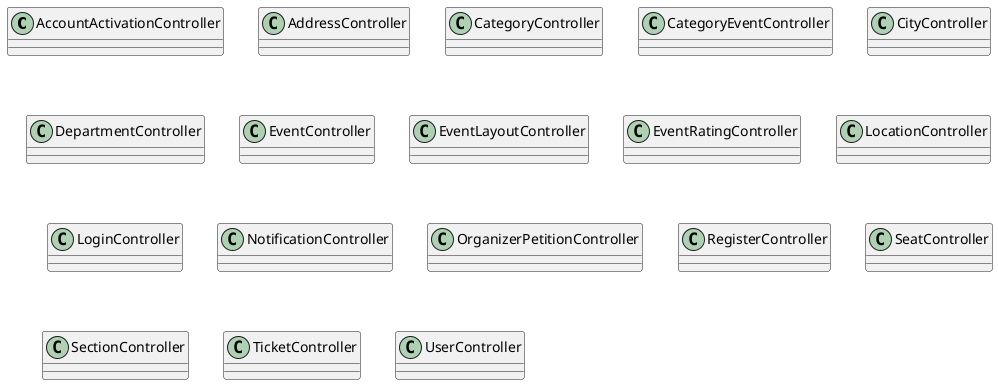@startuml Simple Controller Class Diagram

class AccountActivationController {
}

class AddressController {
}

class CategoryController {
}

class CategoryEventController {
}

class CityController {
}

class DepartmentController {
}

class EventController {
}

class EventLayoutController {
}

class EventRatingController {
}

class LocationController {
}

class LoginController {
}

class NotificationController {
}

class OrganizerPetitionController {
}

class RegisterController {
}

class SeatController {
}

class SectionController {
}

class TicketController {
}

class UserController {
}

@enduml